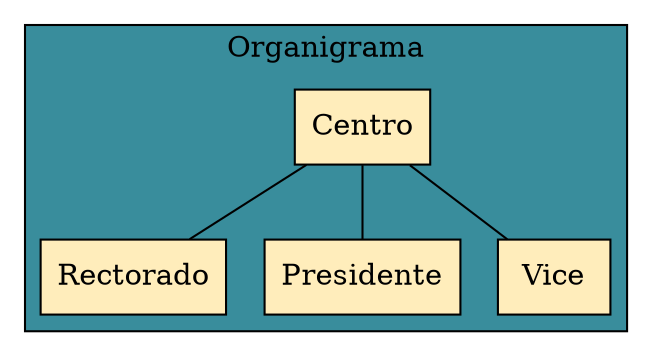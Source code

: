 digraph L{
    node[shape=box fillcolor="#FFEDBB" style=filled]
    
    subgraph cluster_p{
        label="Organigrama"
        bgcolor="#398D9C"
        raiz[label="Centro"]
        edge[dir="none"]

        /*Aqui creamos las cabezeras de las filas*/
        fila1[label="Rectorado",group=1];
        fila2[label="Presidente",group=2];
        fila3[label="Vice",group=3];
        raiz -> fila1;
        raiz -> fila2;
        raiz -> fila3;
        
        /*Enlazamos los nodos de las filas*/
        // fila1->fila2;
        // fila2->fila3;
        // fila3->fila4;
        // fila4->fila5;
        /*Cabeza de las columnas*/
        // columna1[label="1",group=2,fillcolor=yellow];
        // columna2[label="2",group=3,fillcolor=yellow];
        // columna3[label="3",group=4,fillcolor=yellow];
        // columna4[label="4",group=5,fillcolor=yellow];
        // columna5[label="5",group=6,fillcolor=yellow];
        /*enlazamos los nodos de las cabezeras de las columnas*/
        // columna1 -> columna2;
        // columna2 -> columna3;
        // columna3 -> columna4;
        // columna4 -> columna5;
        /*Unir la raiz a las filas y a las columnas*/
        // raiz->fila1;
        // raiz->columna1;

        /*aqui vamos a alinear cada nodo cabezera de las columnas*/
        // {rank = same;raiz;columna1;columna2;columna3;columna4;columna5}
        // nodo1_1[label="1,1",fillcolor=green,group=2];
        // nodo2_4[label="2,4",fillcolor=green,group=5];
        // nodo5_3[label="5,3",fillcolor=green,group=4];
        // nodo5_5[label="5,5",fillcolor=green,group=6];
        // nodo2_2[label="2,2",fillcolor=green,group=3];
        // nodo3_4[label="3,4",fillcolor=green,group=5];
        // nodo4_4[label="4,4",fillcolor=green,group=5];

        /*alinemaos fila por fila*/
        // fila1->nodo1_1;
        // {rank=same;fila1;nodo1_1}
        // fila2->nodo2_2;
        // nodo2_2 -> nodo2_4;
        // {rank=same;fila2;nodo2_2;nodo2_4}
        // fila3->nodo3_4;
        // {rank=same;fila3;nodo3_4}
        // fila4->nodo4_4;
        // {rank=same;fila4;nodo4_4}
        // fila5->nodo5_3;
        // nodo5_3->nodo5_5;
        // {rank=same;fila5;nodo5_3,nodo5_5}

        /*alineamos con las columnas*/
        // columna1->nodo1_1;
        // columna2->nodo2_2;
        // columna3-> nodo5_3;
        // columna4->nodo2_4;
        // columna5->nodo5_5;
        // nodo2_4 -> nodo3_4;
        // nodo3_4 -> nodo4_4;
        
    }
}